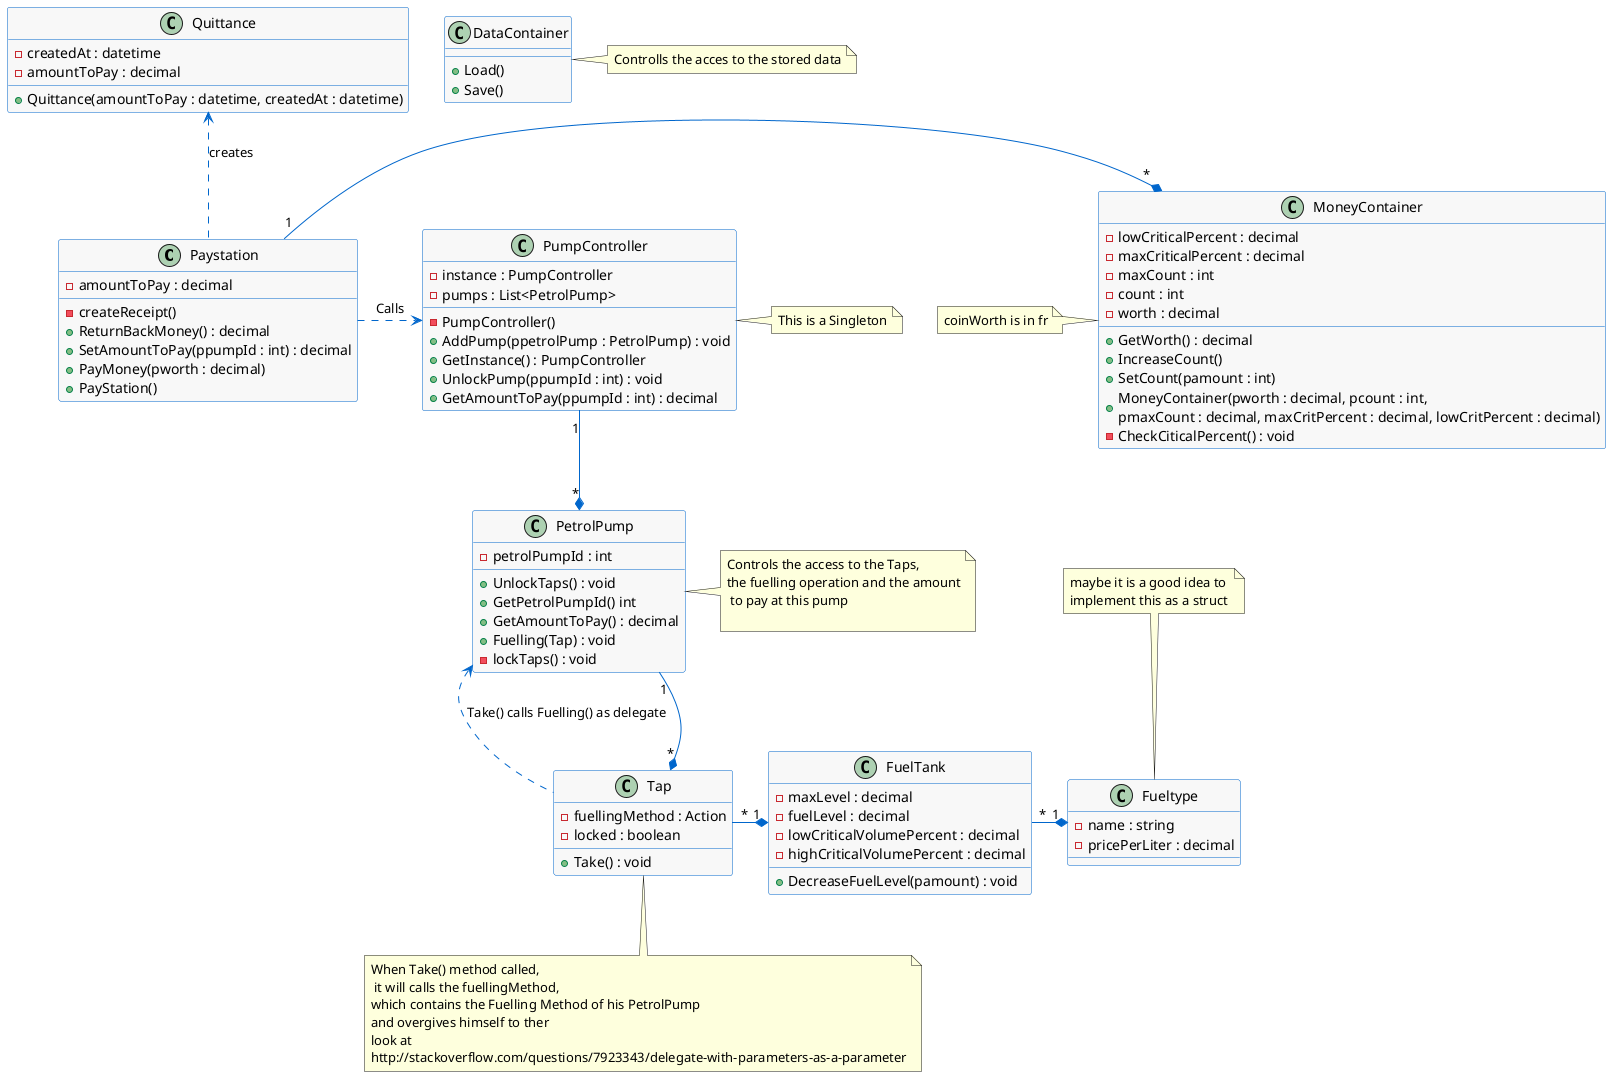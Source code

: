 @startuml
'skinparam dpi 250'
skinparam classBackgroundColor #F8F8F8
skinparam classBorderColor #0066CC
skinparam classArrowColor #0066CC

class Paystation {
  	- amountToPay : decimal
  	- createReceipt()
  	+ ReturnBackMoney() : decimal
  	+ SetAmountToPay(ppumpId : int) : decimal
  	+ PayMoney(pworth : decimal)
  	+ PayStation()
}

class PetrolPump {
        - petrolPumpId : int
	+ UnlockTaps() : void
        + GetPetrolPumpId() int
	+ GetAmountToPay() : decimal
	+ Fuelling(Tap) : void
	- lockTaps() : void
}
note right : Controls the access to the Taps,\nthe fuelling operation and the amount\n to pay at this pump\n 

class Tap {
    - fuellingMethod : Action
	- locked : boolean
	+ Take() : void
}
note bottom: When Take() method called,\n it will calls the fuellingMethod,\nwhich contains the Fuelling Method of his PetrolPump \nand overgives himself to ther\nlook at \nhttp://stackoverflow.com/questions/7923343/delegate-with-parameters-as-a-parameter

class FuelTank {
	- maxLevel : decimal
	- fuelLevel : decimal
	- lowCriticalVolumePercent : decimal
	- highCriticalVolumePercent : decimal
	+ DecreaseFuelLevel(pamount) : void 
}

class Fueltype {
	- name : string
	- pricePerLiter : decimal
}
note top : maybe it is a good idea to \nimplement this as a struct

class Quittance {
	- createdAt : datetime
	- amountToPay : decimal
	+ Quittance(amountToPay : datetime, createdAt : datetime)
}

class PumpController {
	- instance : PumpController
	- pumps : List<PetrolPump>
	- PumpController()
	+ AddPump(ppetrolPump : PetrolPump) : void
	+ GetInstance() : PumpController
	+ UnlockPump(ppumpId : int) : void
	+ GetAmountToPay(ppumpId : int) : decimal
}
note right: This is a Singleton

class MoneyContainer {
  - lowCriticalPercent : decimal
  - maxCriticalPercent : decimal
  - maxCount : int
  - count : int
  - worth : decimal
  + GetWorth() : decimal
  + IncreaseCount()
  + SetCount(pamount : int)
  + MoneyContainer(pworth : decimal, pcount : int,\npmaxCount : decimal, maxCritPercent : decimal, lowCritPercent : decimal)
  - CheckCiticalPercent() : void
  
}
note left: coinWorth is in fr

class DataContainer {
	+ Load()
	+ Save()
}
note right: Controlls the acces to the stored data

PumpController "1" --* "*" PetrolPump
Paystation ...right....> PumpController : Calls
Paystation "1" -right-* "*" MoneyContainer
Paystation .up.> Quittance : creates
PetrolPump "1" --* "*" Tap
Tap "*" -right-* "1" FuelTank
FuelTank "*" -right-* "1" Fueltype

Tap .up.> PetrolPump : Take() calls Fuelling() as delegate
@enduml 
